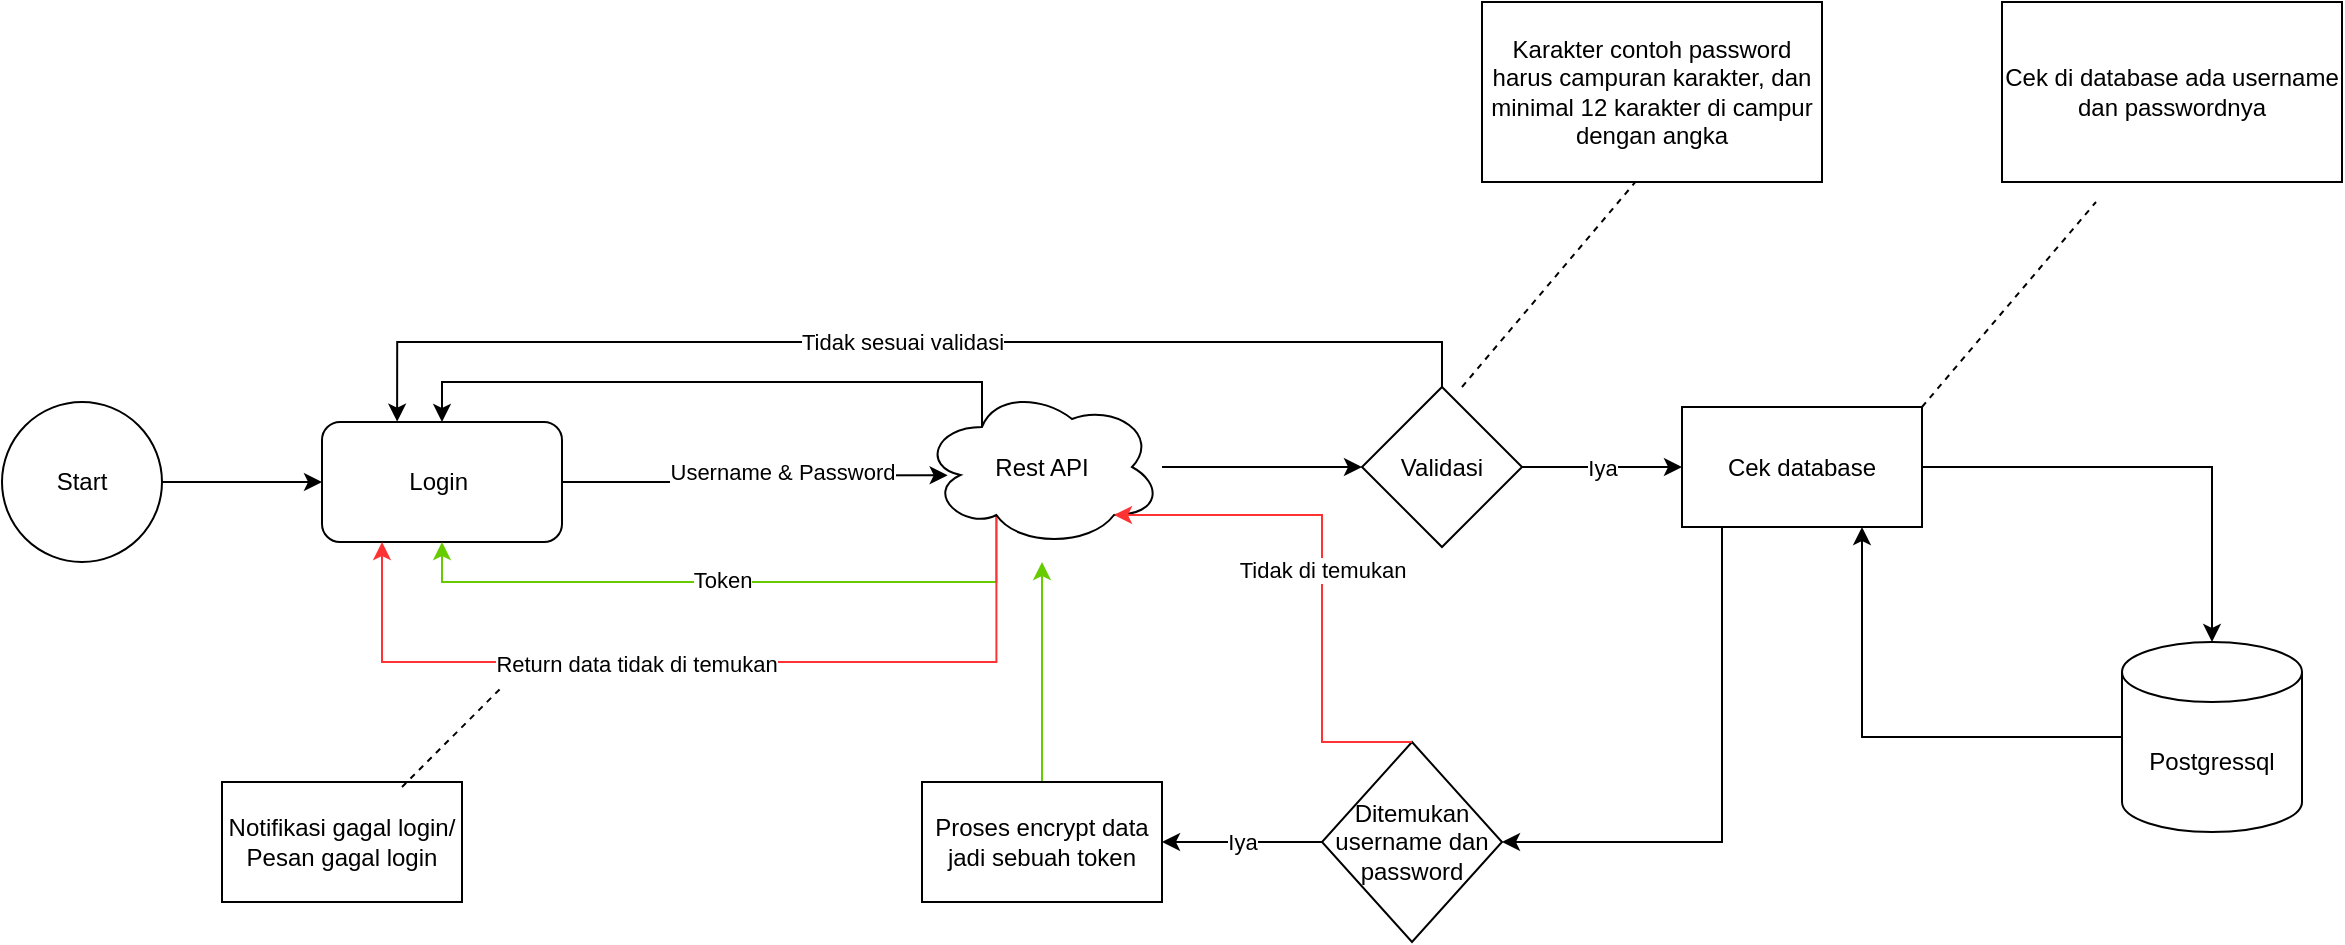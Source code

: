 <mxfile version="24.7.2" type="device">
  <diagram name="Page-1" id="fzzLN8c2KJLzVIAepwUw">
    <mxGraphModel dx="1252" dy="1643" grid="1" gridSize="10" guides="1" tooltips="1" connect="1" arrows="1" fold="1" page="1" pageScale="1" pageWidth="850" pageHeight="1100" math="0" shadow="0">
      <root>
        <mxCell id="0" />
        <mxCell id="1" parent="0" />
        <mxCell id="4M-uCaquSKFT0tMLOf2c-18" style="edgeStyle=orthogonalEdgeStyle;rounded=0;orthogonalLoop=1;jettySize=auto;html=1;entryX=0;entryY=0.5;entryDx=0;entryDy=0;" parent="1" source="4M-uCaquSKFT0tMLOf2c-2" target="4M-uCaquSKFT0tMLOf2c-12" edge="1">
          <mxGeometry relative="1" as="geometry" />
        </mxCell>
        <mxCell id="4M-uCaquSKFT0tMLOf2c-2" value="Start" style="ellipse;whiteSpace=wrap;html=1;aspect=fixed;" parent="1" vertex="1">
          <mxGeometry x="160" y="140" width="80" height="80" as="geometry" />
        </mxCell>
        <mxCell id="4M-uCaquSKFT0tMLOf2c-51" style="edgeStyle=orthogonalEdgeStyle;rounded=0;orthogonalLoop=1;jettySize=auto;html=1;entryX=0.75;entryY=1;entryDx=0;entryDy=0;" parent="1" source="4M-uCaquSKFT0tMLOf2c-7" target="4M-uCaquSKFT0tMLOf2c-42" edge="1">
          <mxGeometry relative="1" as="geometry" />
        </mxCell>
        <mxCell id="4M-uCaquSKFT0tMLOf2c-7" value="Postgressql" style="shape=cylinder3;whiteSpace=wrap;html=1;boundedLbl=1;backgroundOutline=1;size=15;" parent="1" vertex="1">
          <mxGeometry x="1220" y="260" width="90" height="95" as="geometry" />
        </mxCell>
        <mxCell id="4M-uCaquSKFT0tMLOf2c-12" value="Login&amp;nbsp;" style="rounded=1;whiteSpace=wrap;html=1;" parent="1" vertex="1">
          <mxGeometry x="320" y="150" width="120" height="60" as="geometry" />
        </mxCell>
        <mxCell id="4M-uCaquSKFT0tMLOf2c-24" value="" style="edgeStyle=orthogonalEdgeStyle;rounded=0;orthogonalLoop=1;jettySize=auto;html=1;" parent="1" source="4M-uCaquSKFT0tMLOf2c-20" target="4M-uCaquSKFT0tMLOf2c-23" edge="1">
          <mxGeometry relative="1" as="geometry" />
        </mxCell>
        <mxCell id="4M-uCaquSKFT0tMLOf2c-39" style="edgeStyle=orthogonalEdgeStyle;rounded=0;orthogonalLoop=1;jettySize=auto;html=1;exitX=0.25;exitY=0.25;exitDx=0;exitDy=0;exitPerimeter=0;entryX=0.5;entryY=0;entryDx=0;entryDy=0;" parent="1" source="4M-uCaquSKFT0tMLOf2c-20" target="4M-uCaquSKFT0tMLOf2c-12" edge="1">
          <mxGeometry relative="1" as="geometry">
            <Array as="points">
              <mxPoint x="650" y="130" />
              <mxPoint x="380" y="130" />
            </Array>
          </mxGeometry>
        </mxCell>
        <mxCell id="4M-uCaquSKFT0tMLOf2c-57" style="edgeStyle=orthogonalEdgeStyle;rounded=0;orthogonalLoop=1;jettySize=auto;html=1;exitX=0.31;exitY=0.8;exitDx=0;exitDy=0;exitPerimeter=0;strokeColor=#66CC00;" parent="1" source="4M-uCaquSKFT0tMLOf2c-20" target="4M-uCaquSKFT0tMLOf2c-12" edge="1">
          <mxGeometry relative="1" as="geometry">
            <Array as="points">
              <mxPoint x="657" y="230" />
              <mxPoint x="380" y="230" />
            </Array>
          </mxGeometry>
        </mxCell>
        <mxCell id="4M-uCaquSKFT0tMLOf2c-58" value="Token" style="edgeLabel;html=1;align=center;verticalAlign=middle;resizable=0;points=[];" parent="4M-uCaquSKFT0tMLOf2c-57" vertex="1" connectable="0">
          <mxGeometry x="0.035" y="-1" relative="1" as="geometry">
            <mxPoint as="offset" />
          </mxGeometry>
        </mxCell>
        <mxCell id="4M-uCaquSKFT0tMLOf2c-64" style="edgeStyle=orthogonalEdgeStyle;rounded=0;orthogonalLoop=1;jettySize=auto;html=1;exitX=0.31;exitY=0.8;exitDx=0;exitDy=0;exitPerimeter=0;entryX=0.25;entryY=1;entryDx=0;entryDy=0;strokeColor=#FF3333;" parent="1" source="4M-uCaquSKFT0tMLOf2c-20" target="4M-uCaquSKFT0tMLOf2c-12" edge="1">
          <mxGeometry relative="1" as="geometry">
            <Array as="points">
              <mxPoint x="657" y="270" />
              <mxPoint x="350" y="270" />
            </Array>
          </mxGeometry>
        </mxCell>
        <mxCell id="4M-uCaquSKFT0tMLOf2c-65" value="Return data tidak di temukan" style="edgeLabel;html=1;align=center;verticalAlign=middle;resizable=0;points=[];" parent="4M-uCaquSKFT0tMLOf2c-64" vertex="1" connectable="0">
          <mxGeometry x="0.153" y="1" relative="1" as="geometry">
            <mxPoint as="offset" />
          </mxGeometry>
        </mxCell>
        <mxCell id="4M-uCaquSKFT0tMLOf2c-20" value="Rest API" style="ellipse;shape=cloud;whiteSpace=wrap;html=1;" parent="1" vertex="1">
          <mxGeometry x="620" y="132.5" width="120" height="80" as="geometry" />
        </mxCell>
        <mxCell id="4M-uCaquSKFT0tMLOf2c-21" style="edgeStyle=orthogonalEdgeStyle;rounded=0;orthogonalLoop=1;jettySize=auto;html=1;entryX=0.107;entryY=0.552;entryDx=0;entryDy=0;entryPerimeter=0;" parent="1" source="4M-uCaquSKFT0tMLOf2c-12" target="4M-uCaquSKFT0tMLOf2c-20" edge="1">
          <mxGeometry relative="1" as="geometry" />
        </mxCell>
        <mxCell id="4M-uCaquSKFT0tMLOf2c-22" value="Username &amp;amp; Password" style="edgeLabel;html=1;align=center;verticalAlign=middle;resizable=0;points=[];" parent="4M-uCaquSKFT0tMLOf2c-21" vertex="1" connectable="0">
          <mxGeometry x="0.153" y="2" relative="1" as="geometry">
            <mxPoint as="offset" />
          </mxGeometry>
        </mxCell>
        <mxCell id="4M-uCaquSKFT0tMLOf2c-43" value="Iya" style="edgeStyle=orthogonalEdgeStyle;rounded=0;orthogonalLoop=1;jettySize=auto;html=1;" parent="1" source="4M-uCaquSKFT0tMLOf2c-23" target="4M-uCaquSKFT0tMLOf2c-42" edge="1">
          <mxGeometry relative="1" as="geometry" />
        </mxCell>
        <mxCell id="4M-uCaquSKFT0tMLOf2c-23" value="Validasi" style="rhombus;whiteSpace=wrap;html=1;" parent="1" vertex="1">
          <mxGeometry x="840" y="132.5" width="80" height="80" as="geometry" />
        </mxCell>
        <mxCell id="4M-uCaquSKFT0tMLOf2c-27" value="Karakter contoh password harus campuran karakter, dan minimal 12 karakter di campur dengan angka" style="rounded=0;whiteSpace=wrap;html=1;" parent="1" vertex="1">
          <mxGeometry x="900" y="-60" width="170" height="90" as="geometry" />
        </mxCell>
        <mxCell id="4M-uCaquSKFT0tMLOf2c-35" value="Cek di database ada username dan passwordnya" style="rounded=0;whiteSpace=wrap;html=1;" parent="1" vertex="1">
          <mxGeometry x="1160" y="-60" width="170" height="90" as="geometry" />
        </mxCell>
        <mxCell id="4M-uCaquSKFT0tMLOf2c-50" style="edgeStyle=orthogonalEdgeStyle;rounded=0;orthogonalLoop=1;jettySize=auto;html=1;entryX=1;entryY=0.5;entryDx=0;entryDy=0;" parent="1" source="4M-uCaquSKFT0tMLOf2c-42" target="4M-uCaquSKFT0tMLOf2c-47" edge="1">
          <mxGeometry relative="1" as="geometry">
            <Array as="points">
              <mxPoint x="1020" y="360" />
            </Array>
          </mxGeometry>
        </mxCell>
        <mxCell id="4M-uCaquSKFT0tMLOf2c-42" value="Cek database" style="whiteSpace=wrap;html=1;" parent="1" vertex="1">
          <mxGeometry x="1000" y="142.5" width="120" height="60" as="geometry" />
        </mxCell>
        <mxCell id="4M-uCaquSKFT0tMLOf2c-44" style="edgeStyle=orthogonalEdgeStyle;rounded=0;orthogonalLoop=1;jettySize=auto;html=1;entryX=0.5;entryY=0;entryDx=0;entryDy=0;entryPerimeter=0;" parent="1" source="4M-uCaquSKFT0tMLOf2c-42" target="4M-uCaquSKFT0tMLOf2c-7" edge="1">
          <mxGeometry relative="1" as="geometry" />
        </mxCell>
        <mxCell id="4M-uCaquSKFT0tMLOf2c-53" value="Iya" style="edgeStyle=orthogonalEdgeStyle;rounded=0;orthogonalLoop=1;jettySize=auto;html=1;" parent="1" source="4M-uCaquSKFT0tMLOf2c-47" target="4M-uCaquSKFT0tMLOf2c-52" edge="1">
          <mxGeometry relative="1" as="geometry" />
        </mxCell>
        <mxCell id="4M-uCaquSKFT0tMLOf2c-47" value="Ditemukan username dan password" style="rhombus;whiteSpace=wrap;html=1;" parent="1" vertex="1">
          <mxGeometry x="820" y="310" width="90" height="100" as="geometry" />
        </mxCell>
        <mxCell id="4M-uCaquSKFT0tMLOf2c-49" value="Tidak sesuai validasi" style="edgeStyle=orthogonalEdgeStyle;rounded=0;orthogonalLoop=1;jettySize=auto;html=1;entryX=0.313;entryY=-0.003;entryDx=0;entryDy=0;entryPerimeter=0;" parent="1" source="4M-uCaquSKFT0tMLOf2c-23" target="4M-uCaquSKFT0tMLOf2c-12" edge="1">
          <mxGeometry relative="1" as="geometry">
            <Array as="points">
              <mxPoint x="880" y="110" />
              <mxPoint x="358" y="110" />
            </Array>
          </mxGeometry>
        </mxCell>
        <mxCell id="4M-uCaquSKFT0tMLOf2c-55" style="edgeStyle=orthogonalEdgeStyle;rounded=0;orthogonalLoop=1;jettySize=auto;html=1;strokeColor=#66CC00;" parent="1" source="4M-uCaquSKFT0tMLOf2c-52" edge="1">
          <mxGeometry relative="1" as="geometry">
            <mxPoint x="680" y="220" as="targetPoint" />
          </mxGeometry>
        </mxCell>
        <mxCell id="4M-uCaquSKFT0tMLOf2c-52" value="Proses encrypt data jadi sebuah token" style="whiteSpace=wrap;html=1;" parent="1" vertex="1">
          <mxGeometry x="620" y="330" width="120" height="60" as="geometry" />
        </mxCell>
        <mxCell id="4M-uCaquSKFT0tMLOf2c-63" value="Tidak di temukan" style="edgeStyle=orthogonalEdgeStyle;rounded=0;orthogonalLoop=1;jettySize=auto;html=1;entryX=0.8;entryY=0.8;entryDx=0;entryDy=0;entryPerimeter=0;exitX=0.5;exitY=0;exitDx=0;exitDy=0;strokeColor=#FF3333;" parent="1" source="4M-uCaquSKFT0tMLOf2c-47" target="4M-uCaquSKFT0tMLOf2c-20" edge="1">
          <mxGeometry relative="1" as="geometry">
            <Array as="points">
              <mxPoint x="820" y="310" />
              <mxPoint x="820" y="197" />
            </Array>
          </mxGeometry>
        </mxCell>
        <mxCell id="4M-uCaquSKFT0tMLOf2c-66" value="" style="endArrow=none;dashed=1;html=1;rounded=0;entryX=0.452;entryY=0.998;entryDx=0;entryDy=0;entryPerimeter=0;" parent="1" target="4M-uCaquSKFT0tMLOf2c-27" edge="1">
          <mxGeometry width="50" height="50" relative="1" as="geometry">
            <mxPoint x="890" y="132.5" as="sourcePoint" />
            <mxPoint x="940" y="82.5" as="targetPoint" />
          </mxGeometry>
        </mxCell>
        <mxCell id="4M-uCaquSKFT0tMLOf2c-67" value="" style="endArrow=none;dashed=1;html=1;rounded=0;entryX=0.452;entryY=0.998;entryDx=0;entryDy=0;entryPerimeter=0;" parent="1" edge="1">
          <mxGeometry width="50" height="50" relative="1" as="geometry">
            <mxPoint x="1120" y="142.5" as="sourcePoint" />
            <mxPoint x="1207" y="40" as="targetPoint" />
          </mxGeometry>
        </mxCell>
        <mxCell id="4M-uCaquSKFT0tMLOf2c-68" value="Notifikasi gagal login/ Pesan gagal login" style="rounded=0;whiteSpace=wrap;html=1;" parent="1" vertex="1">
          <mxGeometry x="270" y="330" width="120" height="60" as="geometry" />
        </mxCell>
        <mxCell id="4M-uCaquSKFT0tMLOf2c-69" value="" style="endArrow=none;dashed=1;html=1;rounded=0;" parent="1" edge="1">
          <mxGeometry width="50" height="50" relative="1" as="geometry">
            <mxPoint x="360" y="332.5" as="sourcePoint" />
            <mxPoint x="410" y="282.5" as="targetPoint" />
          </mxGeometry>
        </mxCell>
      </root>
    </mxGraphModel>
  </diagram>
</mxfile>
